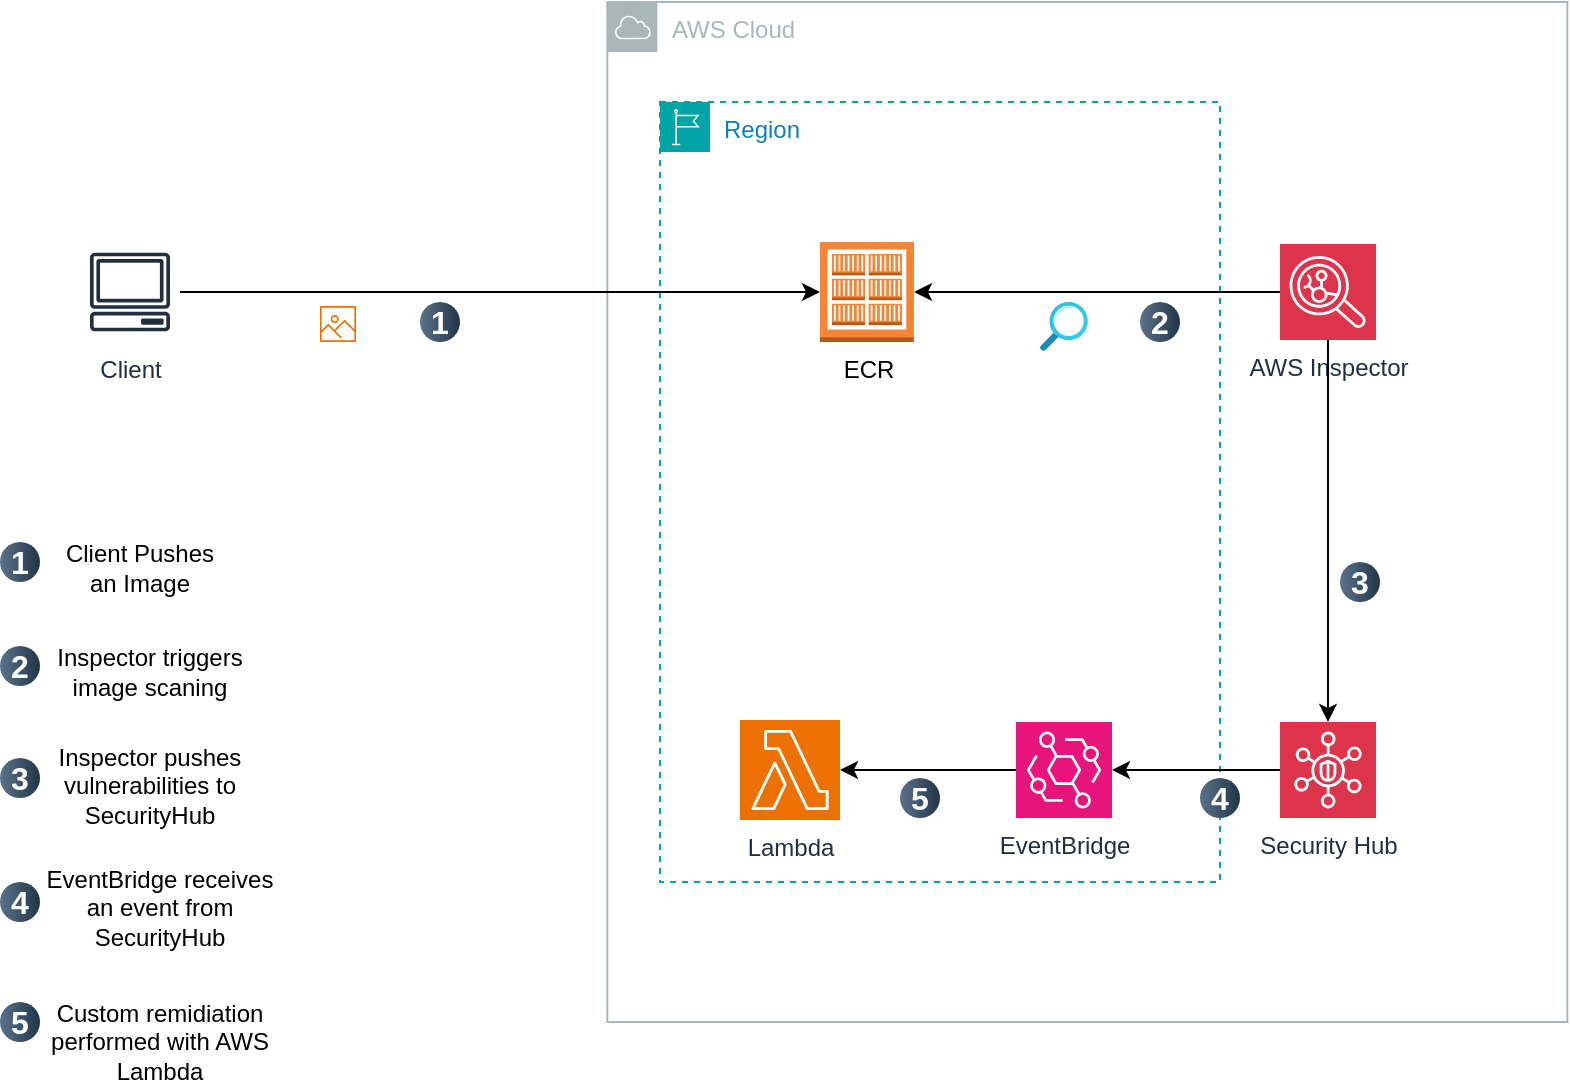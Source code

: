 <mxfile version="24.7.7">
  <diagram name="Page-1" id="MFGIRq-y1SpLl9ntuq1d">
    <mxGraphModel dx="984" dy="668" grid="1" gridSize="10" guides="1" tooltips="1" connect="1" arrows="1" fold="1" page="1" pageScale="1" pageWidth="827" pageHeight="1169" math="0" shadow="0">
      <root>
        <mxCell id="0" />
        <mxCell id="1" parent="0" />
        <mxCell id="cyr4UhlF65TjO6xTyTL8-1" value="Client" style="sketch=0;outlineConnect=0;fontColor=#232F3E;gradientColor=none;strokeColor=#232F3E;fillColor=#ffffff;dashed=0;verticalLabelPosition=bottom;verticalAlign=top;align=center;html=1;fontSize=12;fontStyle=0;aspect=fixed;shape=mxgraph.aws4.resourceIcon;resIcon=mxgraph.aws4.client;" vertex="1" parent="1">
          <mxGeometry x="70" y="160" width="50" height="50" as="geometry" />
        </mxCell>
        <mxCell id="cyr4UhlF65TjO6xTyTL8-3" value="Region" style="points=[[0,0],[0.25,0],[0.5,0],[0.75,0],[1,0],[1,0.25],[1,0.5],[1,0.75],[1,1],[0.75,1],[0.5,1],[0.25,1],[0,1],[0,0.75],[0,0.5],[0,0.25]];outlineConnect=0;gradientColor=none;html=1;whiteSpace=wrap;fontSize=12;fontStyle=0;container=1;pointerEvents=0;collapsible=0;recursiveResize=0;shape=mxgraph.aws4.group;grIcon=mxgraph.aws4.group_region;strokeColor=#00A4A6;fillColor=none;verticalAlign=top;align=left;spacingLeft=30;fontColor=#147EBA;dashed=1;" vertex="1" parent="1">
          <mxGeometry x="360" y="90" width="280" height="390" as="geometry" />
        </mxCell>
        <mxCell id="cyr4UhlF65TjO6xTyTL8-2" value="AWS Cloud" style="sketch=0;outlineConnect=0;gradientColor=none;html=1;whiteSpace=wrap;fontSize=12;fontStyle=0;shape=mxgraph.aws4.group;grIcon=mxgraph.aws4.group_aws_cloud;strokeColor=#AAB7B8;fillColor=none;verticalAlign=top;align=left;spacingLeft=30;fontColor=#AAB7B8;dashed=0;" vertex="1" parent="cyr4UhlF65TjO6xTyTL8-3">
          <mxGeometry x="-26.34" y="-50" width="480" height="510" as="geometry" />
        </mxCell>
        <mxCell id="cyr4UhlF65TjO6xTyTL8-4" value="ECR" style="outlineConnect=0;dashed=0;verticalLabelPosition=bottom;verticalAlign=top;align=center;html=1;shape=mxgraph.aws3.ecr_registry;fillColor=#F58534;gradientColor=none;" vertex="1" parent="cyr4UhlF65TjO6xTyTL8-3">
          <mxGeometry x="80" y="70" width="47" height="50" as="geometry" />
        </mxCell>
        <mxCell id="cyr4UhlF65TjO6xTyTL8-9" value="" style="image;aspect=fixed;html=1;points=[];align=center;fontSize=12;image=img/lib/azure2/general/Search.svg;" vertex="1" parent="cyr4UhlF65TjO6xTyTL8-3">
          <mxGeometry x="190" y="100" width="24" height="24.38" as="geometry" />
        </mxCell>
        <mxCell id="cyr4UhlF65TjO6xTyTL8-7" value="AWS Inspector" style="sketch=0;points=[[0,0,0],[0.25,0,0],[0.5,0,0],[0.75,0,0],[1,0,0],[0,1,0],[0.25,1,0],[0.5,1,0],[0.75,1,0],[1,1,0],[0,0.25,0],[0,0.5,0],[0,0.75,0],[1,0.25,0],[1,0.5,0],[1,0.75,0]];outlineConnect=0;fontColor=#232F3E;fillColor=#DD344C;strokeColor=#ffffff;dashed=0;verticalLabelPosition=bottom;verticalAlign=top;align=center;html=1;fontSize=12;fontStyle=0;aspect=fixed;shape=mxgraph.aws4.resourceIcon;resIcon=mxgraph.aws4.inspector;" vertex="1" parent="cyr4UhlF65TjO6xTyTL8-3">
          <mxGeometry x="310" y="71" width="48" height="48" as="geometry" />
        </mxCell>
        <mxCell id="cyr4UhlF65TjO6xTyTL8-8" style="edgeStyle=orthogonalEdgeStyle;rounded=0;orthogonalLoop=1;jettySize=auto;html=1;" edge="1" parent="cyr4UhlF65TjO6xTyTL8-3" source="cyr4UhlF65TjO6xTyTL8-7" target="cyr4UhlF65TjO6xTyTL8-4">
          <mxGeometry relative="1" as="geometry" />
        </mxCell>
        <mxCell id="cyr4UhlF65TjO6xTyTL8-16" value="EventBridge" style="sketch=0;points=[[0,0,0],[0.25,0,0],[0.5,0,0],[0.75,0,0],[1,0,0],[0,1,0],[0.25,1,0],[0.5,1,0],[0.75,1,0],[1,1,0],[0,0.25,0],[0,0.5,0],[0,0.75,0],[1,0.25,0],[1,0.5,0],[1,0.75,0]];outlineConnect=0;fontColor=#232F3E;fillColor=#E7157B;strokeColor=#ffffff;dashed=0;verticalLabelPosition=bottom;verticalAlign=top;align=center;html=1;fontSize=12;fontStyle=0;aspect=fixed;shape=mxgraph.aws4.resourceIcon;resIcon=mxgraph.aws4.eventbridge;" vertex="1" parent="cyr4UhlF65TjO6xTyTL8-3">
          <mxGeometry x="178" y="310" width="48" height="48" as="geometry" />
        </mxCell>
        <mxCell id="cyr4UhlF65TjO6xTyTL8-17" value="Lambda" style="sketch=0;points=[[0,0,0],[0.25,0,0],[0.5,0,0],[0.75,0,0],[1,0,0],[0,1,0],[0.25,1,0],[0.5,1,0],[0.75,1,0],[1,1,0],[0,0.25,0],[0,0.5,0],[0,0.75,0],[1,0.25,0],[1,0.5,0],[1,0.75,0]];outlineConnect=0;fontColor=#232F3E;fillColor=#ED7100;strokeColor=#ffffff;dashed=0;verticalLabelPosition=bottom;verticalAlign=top;align=center;html=1;fontSize=12;fontStyle=0;aspect=fixed;shape=mxgraph.aws4.resourceIcon;resIcon=mxgraph.aws4.lambda;" vertex="1" parent="cyr4UhlF65TjO6xTyTL8-3">
          <mxGeometry x="40" y="309" width="50" height="50" as="geometry" />
        </mxCell>
        <mxCell id="cyr4UhlF65TjO6xTyTL8-10" value="Security Hub" style="sketch=0;points=[[0,0,0],[0.25,0,0],[0.5,0,0],[0.75,0,0],[1,0,0],[0,1,0],[0.25,1,0],[0.5,1,0],[0.75,1,0],[1,1,0],[0,0.25,0],[0,0.5,0],[0,0.75,0],[1,0.25,0],[1,0.5,0],[1,0.75,0]];outlineConnect=0;fontColor=#232F3E;fillColor=#DD344C;strokeColor=#ffffff;dashed=0;verticalLabelPosition=bottom;verticalAlign=top;align=center;html=1;fontSize=12;fontStyle=0;aspect=fixed;shape=mxgraph.aws4.resourceIcon;resIcon=mxgraph.aws4.security_hub;" vertex="1" parent="cyr4UhlF65TjO6xTyTL8-3">
          <mxGeometry x="310" y="310" width="48" height="48" as="geometry" />
        </mxCell>
        <mxCell id="cyr4UhlF65TjO6xTyTL8-11" style="edgeStyle=orthogonalEdgeStyle;rounded=0;orthogonalLoop=1;jettySize=auto;html=1;" edge="1" parent="cyr4UhlF65TjO6xTyTL8-3" source="cyr4UhlF65TjO6xTyTL8-7" target="cyr4UhlF65TjO6xTyTL8-10">
          <mxGeometry relative="1" as="geometry" />
        </mxCell>
        <mxCell id="cyr4UhlF65TjO6xTyTL8-18" style="edgeStyle=orthogonalEdgeStyle;rounded=0;orthogonalLoop=1;jettySize=auto;html=1;entryX=1;entryY=0.5;entryDx=0;entryDy=0;entryPerimeter=0;" edge="1" parent="cyr4UhlF65TjO6xTyTL8-3" source="cyr4UhlF65TjO6xTyTL8-10" target="cyr4UhlF65TjO6xTyTL8-16">
          <mxGeometry relative="1" as="geometry" />
        </mxCell>
        <mxCell id="cyr4UhlF65TjO6xTyTL8-19" style="edgeStyle=orthogonalEdgeStyle;rounded=0;orthogonalLoop=1;jettySize=auto;html=1;entryX=1;entryY=0.5;entryDx=0;entryDy=0;entryPerimeter=0;" edge="1" parent="cyr4UhlF65TjO6xTyTL8-3" source="cyr4UhlF65TjO6xTyTL8-16" target="cyr4UhlF65TjO6xTyTL8-17">
          <mxGeometry relative="1" as="geometry" />
        </mxCell>
        <mxCell id="cyr4UhlF65TjO6xTyTL8-29" value="2" style="ellipse;whiteSpace=wrap;html=1;aspect=fixed;rotation=0;gradientColor=#223548;strokeColor=none;gradientDirection=east;fillColor=#5b738b;rounded=0;pointerEvents=0;fontFamily=Helvetica;fontSize=16;fontColor=#FFFFFF;spacingTop=4;spacingBottom=4;spacingLeft=4;spacingRight=4;points=[];fontStyle=1" vertex="1" parent="cyr4UhlF65TjO6xTyTL8-3">
          <mxGeometry x="240" y="100" width="20" height="20" as="geometry" />
        </mxCell>
        <mxCell id="cyr4UhlF65TjO6xTyTL8-32" value="3" style="ellipse;whiteSpace=wrap;html=1;aspect=fixed;rotation=0;gradientColor=#223548;strokeColor=none;gradientDirection=east;fillColor=#5b738b;rounded=0;pointerEvents=0;fontFamily=Helvetica;fontSize=16;fontColor=#FFFFFF;spacingTop=4;spacingBottom=4;spacingLeft=4;spacingRight=4;points=[];fontStyle=1" vertex="1" parent="cyr4UhlF65TjO6xTyTL8-3">
          <mxGeometry x="340" y="230" width="20" height="20" as="geometry" />
        </mxCell>
        <mxCell id="cyr4UhlF65TjO6xTyTL8-34" value="5" style="ellipse;whiteSpace=wrap;html=1;aspect=fixed;rotation=0;gradientColor=#223548;strokeColor=none;gradientDirection=east;fillColor=#5b738b;rounded=0;pointerEvents=0;fontFamily=Helvetica;fontSize=16;fontColor=#FFFFFF;spacingTop=4;spacingBottom=4;spacingLeft=4;spacingRight=4;points=[];fontStyle=1" vertex="1" parent="cyr4UhlF65TjO6xTyTL8-3">
          <mxGeometry x="120" y="338" width="20" height="20" as="geometry" />
        </mxCell>
        <mxCell id="cyr4UhlF65TjO6xTyTL8-36" value="4" style="ellipse;whiteSpace=wrap;html=1;aspect=fixed;rotation=0;gradientColor=#223548;strokeColor=none;gradientDirection=east;fillColor=#5b738b;rounded=0;pointerEvents=0;fontFamily=Helvetica;fontSize=16;fontColor=#FFFFFF;spacingTop=4;spacingBottom=4;spacingLeft=4;spacingRight=4;points=[];fontStyle=1" vertex="1" parent="cyr4UhlF65TjO6xTyTL8-3">
          <mxGeometry x="270" y="338" width="20" height="20" as="geometry" />
        </mxCell>
        <mxCell id="cyr4UhlF65TjO6xTyTL8-5" style="edgeStyle=orthogonalEdgeStyle;rounded=0;orthogonalLoop=1;jettySize=auto;html=1;entryX=0;entryY=0.5;entryDx=0;entryDy=0;entryPerimeter=0;" edge="1" parent="1" source="cyr4UhlF65TjO6xTyTL8-1" target="cyr4UhlF65TjO6xTyTL8-4">
          <mxGeometry relative="1" as="geometry" />
        </mxCell>
        <mxCell id="cyr4UhlF65TjO6xTyTL8-6" value="" style="sketch=0;outlineConnect=0;fontColor=#232F3E;gradientColor=none;fillColor=#ED7100;strokeColor=none;dashed=0;verticalLabelPosition=bottom;verticalAlign=top;align=center;html=1;fontSize=12;fontStyle=0;aspect=fixed;pointerEvents=1;shape=mxgraph.aws4.container_registry_image;" vertex="1" parent="1">
          <mxGeometry x="190" y="192" width="18" height="18" as="geometry" />
        </mxCell>
        <mxCell id="cyr4UhlF65TjO6xTyTL8-27" value="1" style="ellipse;whiteSpace=wrap;html=1;aspect=fixed;rotation=0;gradientColor=#223548;strokeColor=none;gradientDirection=east;fillColor=#5b738b;rounded=0;pointerEvents=0;fontFamily=Helvetica;fontSize=16;fontColor=#FFFFFF;spacingTop=4;spacingBottom=4;spacingLeft=4;spacingRight=4;points=[];fontStyle=1" vertex="1" parent="1">
          <mxGeometry x="30" y="310" width="20" height="20" as="geometry" />
        </mxCell>
        <mxCell id="cyr4UhlF65TjO6xTyTL8-28" value="1" style="ellipse;whiteSpace=wrap;html=1;aspect=fixed;rotation=0;gradientColor=#223548;strokeColor=none;gradientDirection=east;fillColor=#5b738b;rounded=0;pointerEvents=0;fontFamily=Helvetica;fontSize=16;fontColor=#FFFFFF;spacingTop=4;spacingBottom=4;spacingLeft=4;spacingRight=4;points=[];fontStyle=1" vertex="1" parent="1">
          <mxGeometry x="240" y="190" width="20" height="20" as="geometry" />
        </mxCell>
        <mxCell id="cyr4UhlF65TjO6xTyTL8-30" value="2" style="ellipse;whiteSpace=wrap;html=1;aspect=fixed;rotation=0;gradientColor=#223548;strokeColor=none;gradientDirection=east;fillColor=#5b738b;rounded=0;pointerEvents=0;fontFamily=Helvetica;fontSize=16;fontColor=#FFFFFF;spacingTop=4;spacingBottom=4;spacingLeft=4;spacingRight=4;points=[];fontStyle=1" vertex="1" parent="1">
          <mxGeometry x="30" y="362" width="20" height="20" as="geometry" />
        </mxCell>
        <mxCell id="cyr4UhlF65TjO6xTyTL8-31" value="3" style="ellipse;whiteSpace=wrap;html=1;aspect=fixed;rotation=0;gradientColor=#223548;strokeColor=none;gradientDirection=east;fillColor=#5b738b;rounded=0;pointerEvents=0;fontFamily=Helvetica;fontSize=16;fontColor=#FFFFFF;spacingTop=4;spacingBottom=4;spacingLeft=4;spacingRight=4;points=[];fontStyle=1" vertex="1" parent="1">
          <mxGeometry x="30" y="418" width="20" height="20" as="geometry" />
        </mxCell>
        <mxCell id="cyr4UhlF65TjO6xTyTL8-33" value="4" style="ellipse;whiteSpace=wrap;html=1;aspect=fixed;rotation=0;gradientColor=#223548;strokeColor=none;gradientDirection=east;fillColor=#5b738b;rounded=0;pointerEvents=0;fontFamily=Helvetica;fontSize=16;fontColor=#FFFFFF;spacingTop=4;spacingBottom=4;spacingLeft=4;spacingRight=4;points=[];fontStyle=1" vertex="1" parent="1">
          <mxGeometry x="30" y="480" width="20" height="20" as="geometry" />
        </mxCell>
        <mxCell id="cyr4UhlF65TjO6xTyTL8-35" value="5" style="ellipse;whiteSpace=wrap;html=1;aspect=fixed;rotation=0;gradientColor=#223548;strokeColor=none;gradientDirection=east;fillColor=#5b738b;rounded=0;pointerEvents=0;fontFamily=Helvetica;fontSize=16;fontColor=#FFFFFF;spacingTop=4;spacingBottom=4;spacingLeft=4;spacingRight=4;points=[];fontStyle=1" vertex="1" parent="1">
          <mxGeometry x="30" y="540" width="20" height="20" as="geometry" />
        </mxCell>
        <mxCell id="cyr4UhlF65TjO6xTyTL8-38" value="Client Pushes an Image" style="text;html=1;align=center;verticalAlign=middle;whiteSpace=wrap;rounded=0;" vertex="1" parent="1">
          <mxGeometry x="60" y="310" width="80" height="25" as="geometry" />
        </mxCell>
        <mxCell id="cyr4UhlF65TjO6xTyTL8-39" value="Inspector triggers image scaning" style="text;html=1;align=center;verticalAlign=middle;whiteSpace=wrap;rounded=0;" vertex="1" parent="1">
          <mxGeometry x="50" y="362" width="110" height="25" as="geometry" />
        </mxCell>
        <mxCell id="cyr4UhlF65TjO6xTyTL8-40" value="Inspector pushes vulnerabilities to SecurityHub" style="text;html=1;align=center;verticalAlign=middle;whiteSpace=wrap;rounded=0;" vertex="1" parent="1">
          <mxGeometry x="35" y="418" width="140" height="27" as="geometry" />
        </mxCell>
        <mxCell id="cyr4UhlF65TjO6xTyTL8-41" value="EventBridge receives an event from SecurityHub" style="text;html=1;align=center;verticalAlign=middle;whiteSpace=wrap;rounded=0;" vertex="1" parent="1">
          <mxGeometry x="50" y="475" width="120" height="35" as="geometry" />
        </mxCell>
        <mxCell id="cyr4UhlF65TjO6xTyTL8-42" value="Custom remidiation performed with AWS Lambda" style="text;html=1;align=center;verticalAlign=middle;whiteSpace=wrap;rounded=0;" vertex="1" parent="1">
          <mxGeometry x="50" y="550" width="120" height="20" as="geometry" />
        </mxCell>
      </root>
    </mxGraphModel>
  </diagram>
</mxfile>
